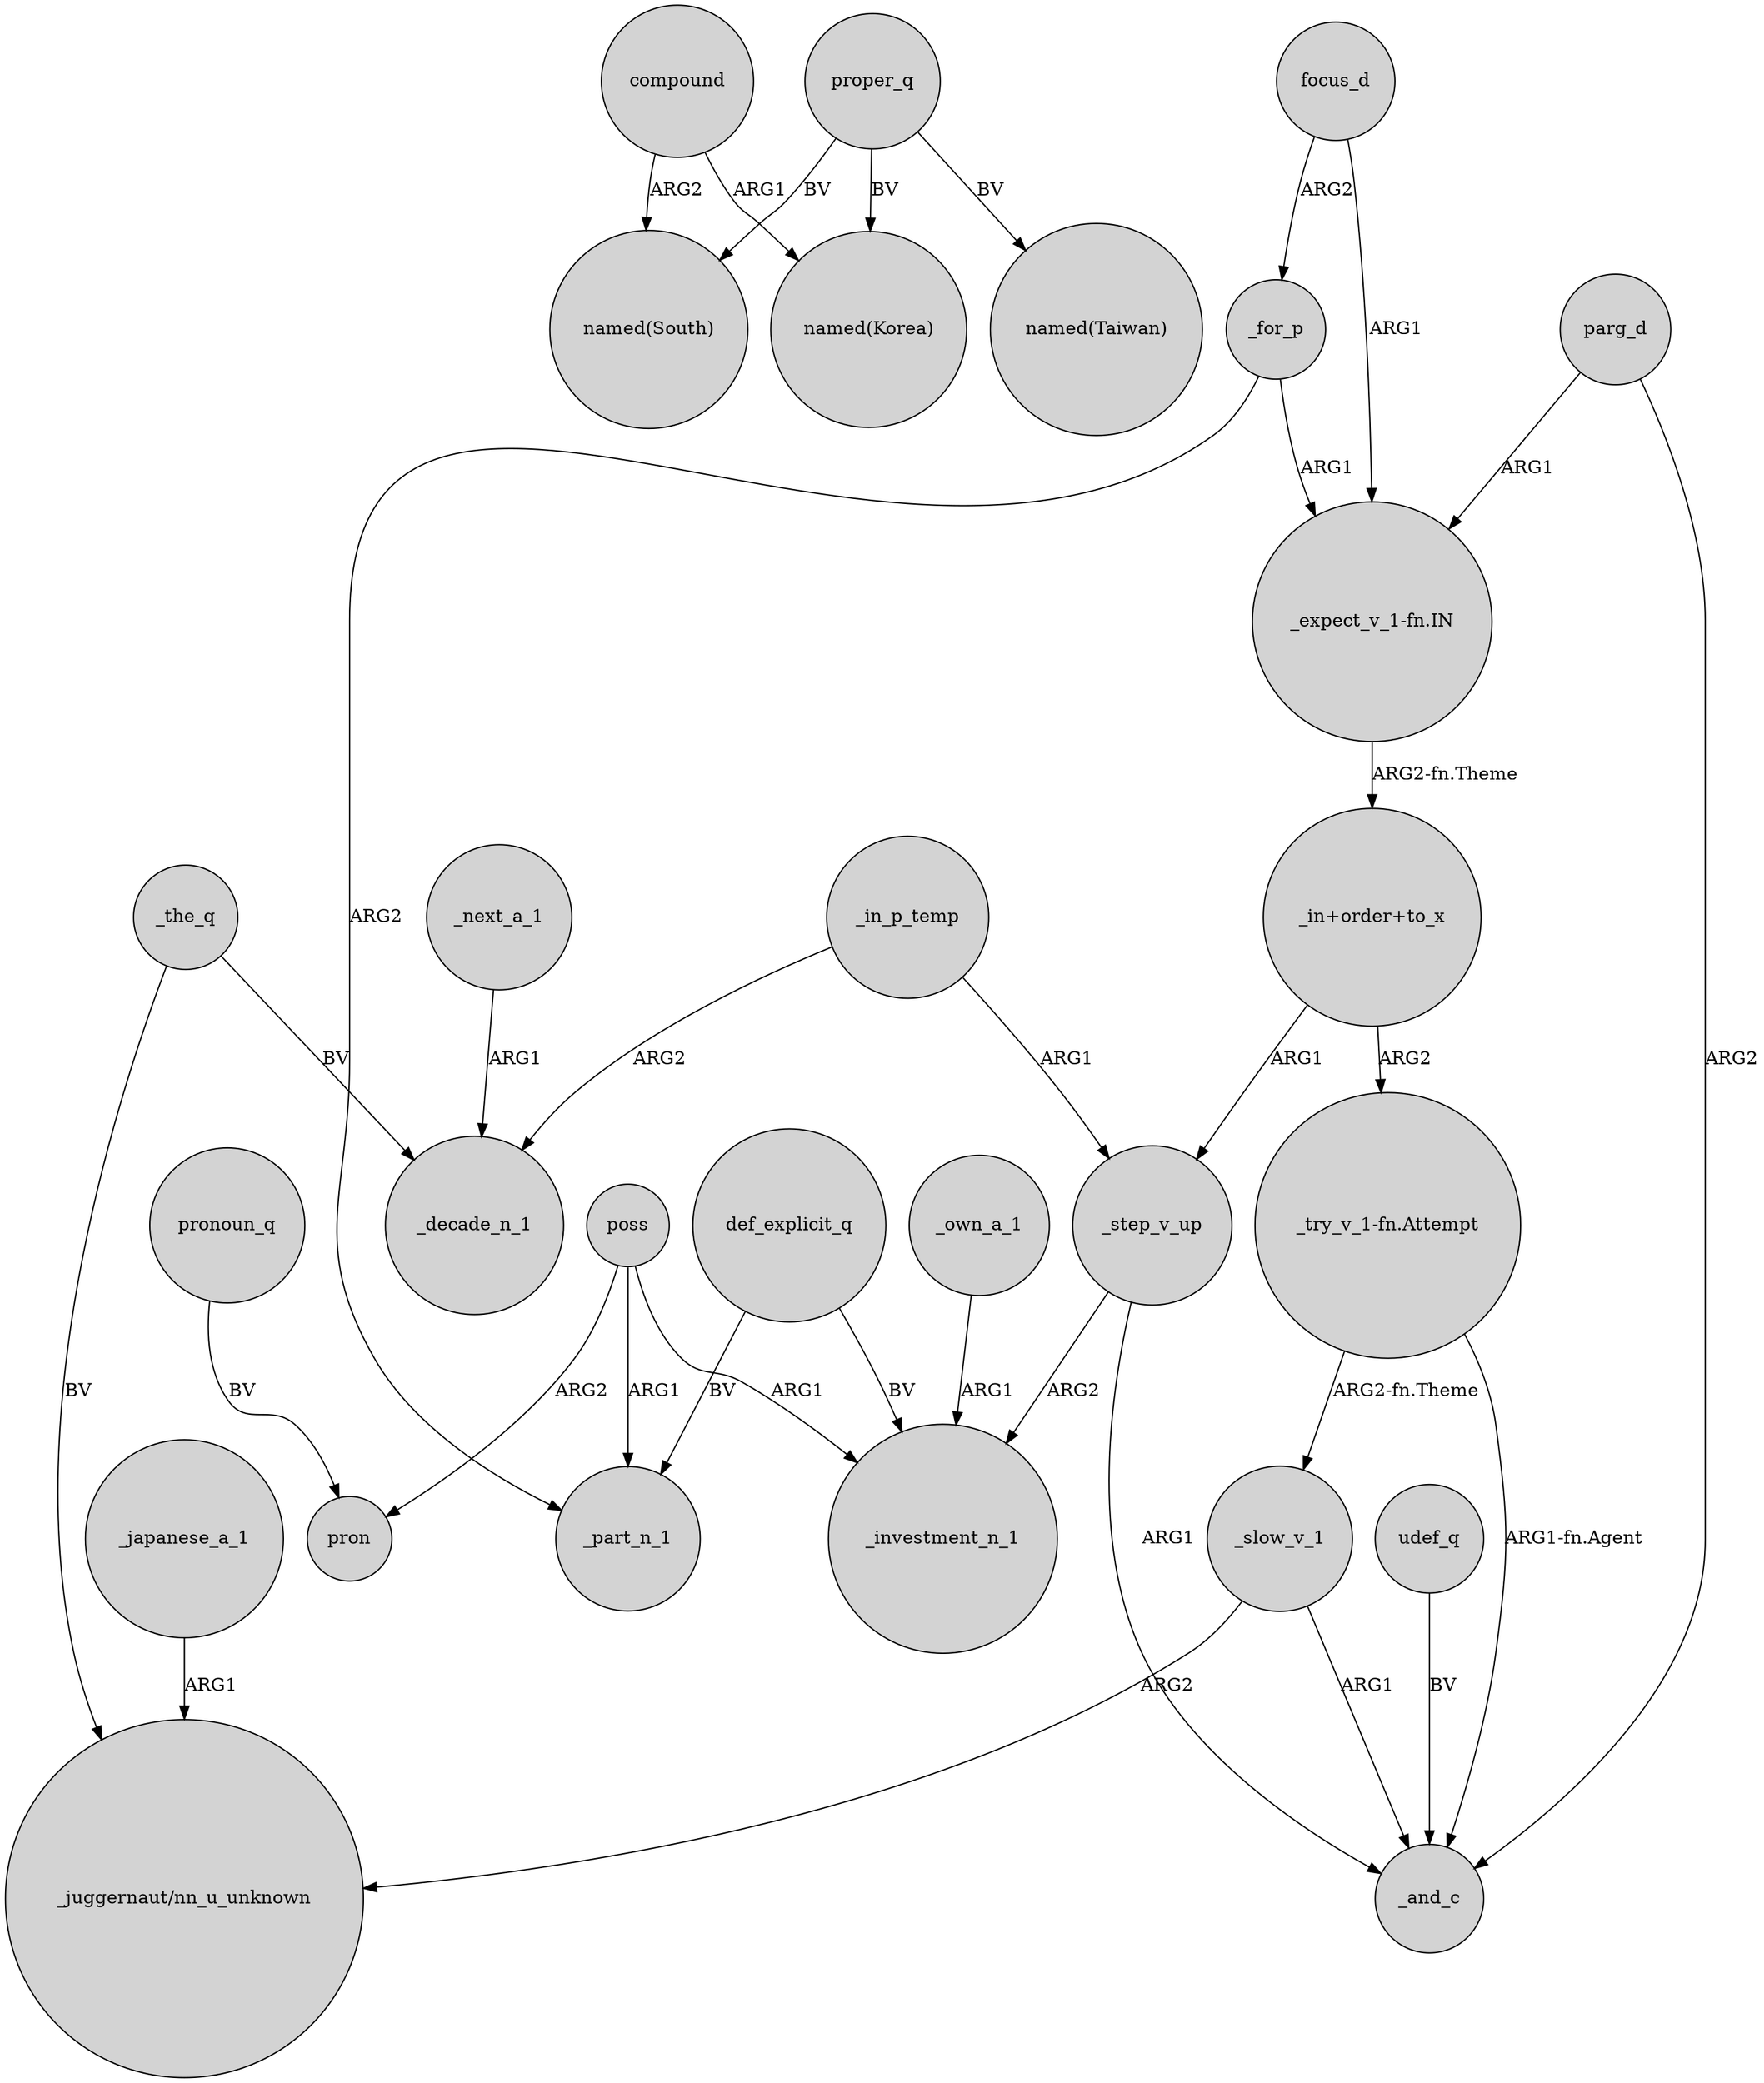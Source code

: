 digraph {
	node [shape=circle style=filled]
	compound -> "named(South)" [label=ARG2]
	_step_v_up -> _investment_n_1 [label=ARG2]
	_next_a_1 -> _decade_n_1 [label=ARG1]
	poss -> pron [label=ARG2]
	poss -> _investment_n_1 [label=ARG1]
	"_try_v_1-fn.Attempt" -> _slow_v_1 [label="ARG2-fn.Theme"]
	_japanese_a_1 -> "_juggernaut/nn_u_unknown" [label=ARG1]
	"_in+order+to_x" -> _step_v_up [label=ARG1]
	poss -> _part_n_1 [label=ARG1]
	_own_a_1 -> _investment_n_1 [label=ARG1]
	focus_d -> _for_p [label=ARG2]
	parg_d -> _and_c [label=ARG2]
	_in_p_temp -> _decade_n_1 [label=ARG2]
	_in_p_temp -> _step_v_up [label=ARG1]
	focus_d -> "_expect_v_1-fn.IN" [label=ARG1]
	_step_v_up -> _and_c [label=ARG1]
	pronoun_q -> pron [label=BV]
	_slow_v_1 -> _and_c [label=ARG1]
	"_try_v_1-fn.Attempt" -> _and_c [label="ARG1-fn.Agent"]
	_for_p -> "_expect_v_1-fn.IN" [label=ARG1]
	proper_q -> "named(Korea)" [label=BV]
	def_explicit_q -> _investment_n_1 [label=BV]
	parg_d -> "_expect_v_1-fn.IN" [label=ARG1]
	_slow_v_1 -> "_juggernaut/nn_u_unknown" [label=ARG2]
	proper_q -> "named(Taiwan)" [label=BV]
	_the_q -> _decade_n_1 [label=BV]
	"_expect_v_1-fn.IN" -> "_in+order+to_x" [label="ARG2-fn.Theme"]
	_for_p -> _part_n_1 [label=ARG2]
	udef_q -> _and_c [label=BV]
	proper_q -> "named(South)" [label=BV]
	def_explicit_q -> _part_n_1 [label=BV]
	_the_q -> "_juggernaut/nn_u_unknown" [label=BV]
	compound -> "named(Korea)" [label=ARG1]
	"_in+order+to_x" -> "_try_v_1-fn.Attempt" [label=ARG2]
}
